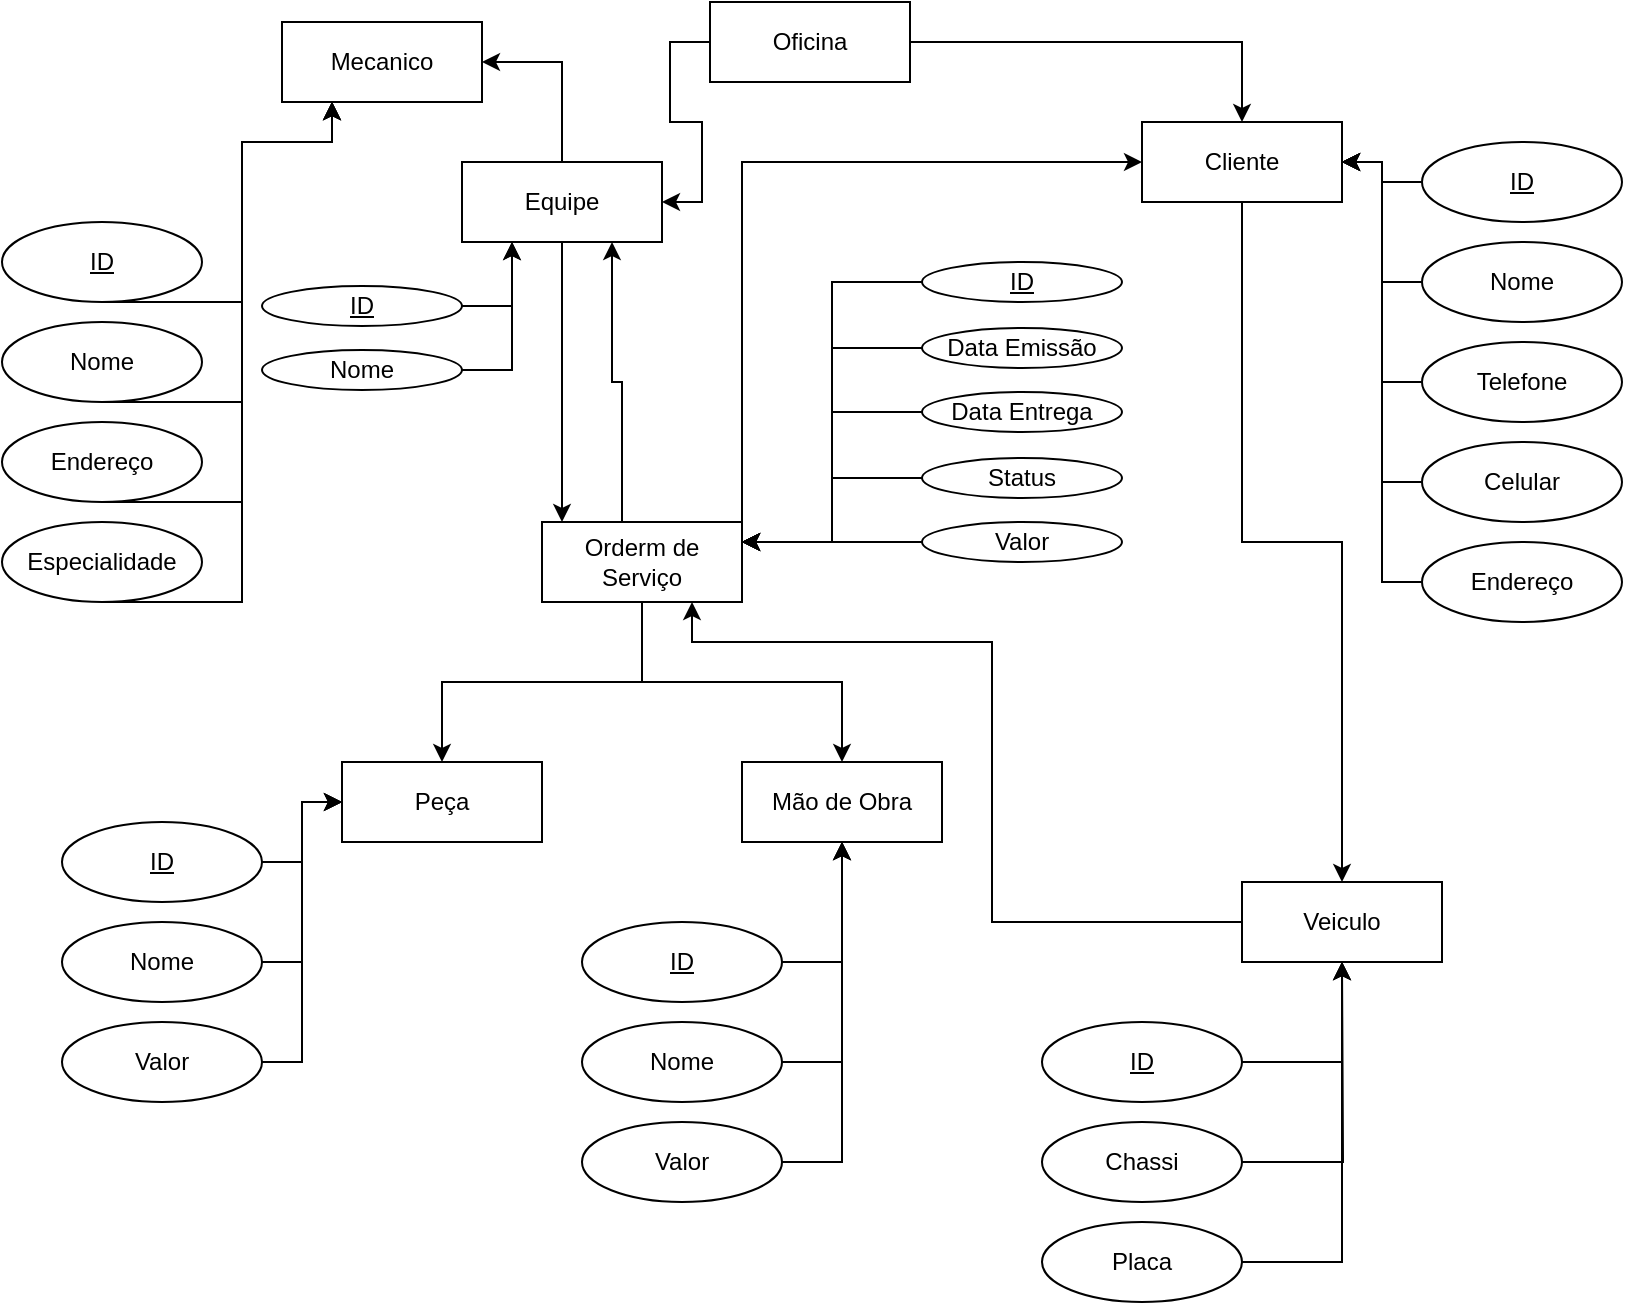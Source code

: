 <mxfile version="20.3.0" type="device"><diagram id="hBngec6w57RcIcBnq1A9" name="Page-1"><mxGraphModel dx="1476" dy="809" grid="1" gridSize="10" guides="1" tooltips="1" connect="1" arrows="1" fold="1" page="1" pageScale="1" pageWidth="827" pageHeight="1169" math="0" shadow="0"><root><mxCell id="0"/><mxCell id="1" parent="0"/><mxCell id="vyseBTOLoo2x5Se1QVs9-4" style="edgeStyle=orthogonalEdgeStyle;rounded=0;orthogonalLoop=1;jettySize=auto;html=1;entryX=1;entryY=0.5;entryDx=0;entryDy=0;" edge="1" parent="1" source="vyseBTOLoo2x5Se1QVs9-1" target="vyseBTOLoo2x5Se1QVs9-82"><mxGeometry relative="1" as="geometry"/></mxCell><mxCell id="vyseBTOLoo2x5Se1QVs9-18" style="edgeStyle=orthogonalEdgeStyle;rounded=0;orthogonalLoop=1;jettySize=auto;html=1;entryX=0.5;entryY=0;entryDx=0;entryDy=0;" edge="1" parent="1" source="vyseBTOLoo2x5Se1QVs9-1" target="vyseBTOLoo2x5Se1QVs9-5"><mxGeometry relative="1" as="geometry"/></mxCell><mxCell id="vyseBTOLoo2x5Se1QVs9-1" value="Oficina" style="whiteSpace=wrap;html=1;align=center;" vertex="1" parent="1"><mxGeometry x="364" y="20" width="100" height="40" as="geometry"/></mxCell><mxCell id="vyseBTOLoo2x5Se1QVs9-2" value="Mecanico" style="whiteSpace=wrap;html=1;align=center;" vertex="1" parent="1"><mxGeometry x="150" y="30" width="100" height="40" as="geometry"/></mxCell><mxCell id="vyseBTOLoo2x5Se1QVs9-8" style="edgeStyle=orthogonalEdgeStyle;rounded=0;orthogonalLoop=1;jettySize=auto;html=1;entryX=0.5;entryY=0;entryDx=0;entryDy=0;" edge="1" parent="1" source="vyseBTOLoo2x5Se1QVs9-5" target="vyseBTOLoo2x5Se1QVs9-7"><mxGeometry relative="1" as="geometry"/></mxCell><mxCell id="vyseBTOLoo2x5Se1QVs9-5" value="Cliente" style="whiteSpace=wrap;html=1;align=center;" vertex="1" parent="1"><mxGeometry x="580" y="80" width="100" height="40" as="geometry"/></mxCell><mxCell id="vyseBTOLoo2x5Se1QVs9-10" style="edgeStyle=orthogonalEdgeStyle;rounded=0;orthogonalLoop=1;jettySize=auto;html=1;entryX=0.75;entryY=1;entryDx=0;entryDy=0;" edge="1" parent="1" source="vyseBTOLoo2x5Se1QVs9-7" target="vyseBTOLoo2x5Se1QVs9-9"><mxGeometry relative="1" as="geometry"><mxPoint x="480" y="350" as="targetPoint"/><Array as="points"><mxPoint x="505" y="480"/><mxPoint x="505" y="340"/><mxPoint x="355" y="340"/></Array></mxGeometry></mxCell><mxCell id="vyseBTOLoo2x5Se1QVs9-7" value="Veiculo" style="whiteSpace=wrap;html=1;align=center;" vertex="1" parent="1"><mxGeometry x="630" y="460" width="100" height="40" as="geometry"/></mxCell><mxCell id="vyseBTOLoo2x5Se1QVs9-13" style="edgeStyle=orthogonalEdgeStyle;rounded=0;orthogonalLoop=1;jettySize=auto;html=1;entryX=0;entryY=0.5;entryDx=0;entryDy=0;exitX=1;exitY=0;exitDx=0;exitDy=0;" edge="1" parent="1" source="vyseBTOLoo2x5Se1QVs9-9" target="vyseBTOLoo2x5Se1QVs9-5"><mxGeometry relative="1" as="geometry"><mxPoint x="450" y="110" as="targetPoint"/><Array as="points"><mxPoint x="380" y="100"/></Array></mxGeometry></mxCell><mxCell id="vyseBTOLoo2x5Se1QVs9-16" style="edgeStyle=orthogonalEdgeStyle;rounded=0;orthogonalLoop=1;jettySize=auto;html=1;entryX=0.5;entryY=0;entryDx=0;entryDy=0;" edge="1" parent="1" source="vyseBTOLoo2x5Se1QVs9-9" target="vyseBTOLoo2x5Se1QVs9-14"><mxGeometry relative="1" as="geometry"/></mxCell><mxCell id="vyseBTOLoo2x5Se1QVs9-17" style="edgeStyle=orthogonalEdgeStyle;rounded=0;orthogonalLoop=1;jettySize=auto;html=1;entryX=0.5;entryY=0;entryDx=0;entryDy=0;" edge="1" parent="1" source="vyseBTOLoo2x5Se1QVs9-9" target="vyseBTOLoo2x5Se1QVs9-15"><mxGeometry relative="1" as="geometry"/></mxCell><mxCell id="vyseBTOLoo2x5Se1QVs9-96" style="edgeStyle=orthogonalEdgeStyle;rounded=0;orthogonalLoop=1;jettySize=auto;html=1;entryX=0.75;entryY=1;entryDx=0;entryDy=0;" edge="1" parent="1" source="vyseBTOLoo2x5Se1QVs9-9" target="vyseBTOLoo2x5Se1QVs9-82"><mxGeometry relative="1" as="geometry"><Array as="points"><mxPoint x="320" y="210"/><mxPoint x="315" y="210"/></Array></mxGeometry></mxCell><mxCell id="vyseBTOLoo2x5Se1QVs9-9" value="Orderm de Serviço" style="whiteSpace=wrap;html=1;align=center;" vertex="1" parent="1"><mxGeometry x="280" y="280" width="100" height="40" as="geometry"/></mxCell><mxCell id="vyseBTOLoo2x5Se1QVs9-14" value="Peça" style="whiteSpace=wrap;html=1;align=center;" vertex="1" parent="1"><mxGeometry x="180" y="400" width="100" height="40" as="geometry"/></mxCell><mxCell id="vyseBTOLoo2x5Se1QVs9-15" value="Mão de Obra" style="whiteSpace=wrap;html=1;align=center;" vertex="1" parent="1"><mxGeometry x="380" y="400" width="100" height="40" as="geometry"/></mxCell><mxCell id="vyseBTOLoo2x5Se1QVs9-23" style="edgeStyle=orthogonalEdgeStyle;rounded=0;orthogonalLoop=1;jettySize=auto;html=1;" edge="1" parent="1" source="vyseBTOLoo2x5Se1QVs9-20" target="vyseBTOLoo2x5Se1QVs9-5"><mxGeometry relative="1" as="geometry"/></mxCell><mxCell id="vyseBTOLoo2x5Se1QVs9-20" value="ID" style="ellipse;whiteSpace=wrap;html=1;align=center;fontStyle=4;" vertex="1" parent="1"><mxGeometry x="720" y="90" width="100" height="40" as="geometry"/></mxCell><mxCell id="vyseBTOLoo2x5Se1QVs9-24" style="edgeStyle=orthogonalEdgeStyle;rounded=0;orthogonalLoop=1;jettySize=auto;html=1;entryX=1;entryY=0.5;entryDx=0;entryDy=0;" edge="1" parent="1" source="vyseBTOLoo2x5Se1QVs9-22" target="vyseBTOLoo2x5Se1QVs9-5"><mxGeometry relative="1" as="geometry"/></mxCell><mxCell id="vyseBTOLoo2x5Se1QVs9-22" value="Nome" style="ellipse;whiteSpace=wrap;html=1;align=center;" vertex="1" parent="1"><mxGeometry x="720" y="140" width="100" height="40" as="geometry"/></mxCell><mxCell id="vyseBTOLoo2x5Se1QVs9-30" style="edgeStyle=orthogonalEdgeStyle;rounded=0;orthogonalLoop=1;jettySize=auto;html=1;entryX=1;entryY=0.5;entryDx=0;entryDy=0;" edge="1" parent="1" source="vyseBTOLoo2x5Se1QVs9-25" target="vyseBTOLoo2x5Se1QVs9-5"><mxGeometry relative="1" as="geometry"/></mxCell><mxCell id="vyseBTOLoo2x5Se1QVs9-25" value="Telefone" style="ellipse;whiteSpace=wrap;html=1;align=center;" vertex="1" parent="1"><mxGeometry x="720" y="190" width="100" height="40" as="geometry"/></mxCell><mxCell id="vyseBTOLoo2x5Se1QVs9-31" style="edgeStyle=orthogonalEdgeStyle;rounded=0;orthogonalLoop=1;jettySize=auto;html=1;entryX=1;entryY=0.5;entryDx=0;entryDy=0;" edge="1" parent="1" source="vyseBTOLoo2x5Se1QVs9-26" target="vyseBTOLoo2x5Se1QVs9-5"><mxGeometry relative="1" as="geometry"/></mxCell><mxCell id="vyseBTOLoo2x5Se1QVs9-26" value="Celular" style="ellipse;whiteSpace=wrap;html=1;align=center;" vertex="1" parent="1"><mxGeometry x="720" y="240" width="100" height="40" as="geometry"/></mxCell><mxCell id="vyseBTOLoo2x5Se1QVs9-32" style="edgeStyle=orthogonalEdgeStyle;rounded=0;orthogonalLoop=1;jettySize=auto;html=1;entryX=1;entryY=0.5;entryDx=0;entryDy=0;" edge="1" parent="1" source="vyseBTOLoo2x5Se1QVs9-29" target="vyseBTOLoo2x5Se1QVs9-5"><mxGeometry relative="1" as="geometry"/></mxCell><mxCell id="vyseBTOLoo2x5Se1QVs9-29" value="Endereço" style="ellipse;whiteSpace=wrap;html=1;align=center;" vertex="1" parent="1"><mxGeometry x="720" y="290" width="100" height="40" as="geometry"/></mxCell><mxCell id="vyseBTOLoo2x5Se1QVs9-33" style="edgeStyle=orthogonalEdgeStyle;rounded=0;orthogonalLoop=1;jettySize=auto;html=1;entryX=0.25;entryY=1;entryDx=0;entryDy=0;" edge="1" parent="1" source="vyseBTOLoo2x5Se1QVs9-34" target="vyseBTOLoo2x5Se1QVs9-2"><mxGeometry relative="1" as="geometry"><mxPoint x="10" y="160" as="targetPoint"/><Array as="points"><mxPoint x="130" y="170"/><mxPoint x="130" y="90"/></Array></mxGeometry></mxCell><mxCell id="vyseBTOLoo2x5Se1QVs9-34" value="ID" style="ellipse;whiteSpace=wrap;html=1;align=center;fontStyle=4;" vertex="1" parent="1"><mxGeometry x="10" y="130" width="100" height="40" as="geometry"/></mxCell><mxCell id="vyseBTOLoo2x5Se1QVs9-35" style="edgeStyle=orthogonalEdgeStyle;rounded=0;orthogonalLoop=1;jettySize=auto;html=1;entryX=0.25;entryY=1;entryDx=0;entryDy=0;" edge="1" parent="1" source="vyseBTOLoo2x5Se1QVs9-36" target="vyseBTOLoo2x5Se1QVs9-2"><mxGeometry relative="1" as="geometry"><mxPoint x="10" y="160" as="targetPoint"/><Array as="points"><mxPoint x="130" y="220"/><mxPoint x="130" y="90"/></Array></mxGeometry></mxCell><mxCell id="vyseBTOLoo2x5Se1QVs9-36" value="Nome" style="ellipse;whiteSpace=wrap;html=1;align=center;" vertex="1" parent="1"><mxGeometry x="10" y="180" width="100" height="40" as="geometry"/></mxCell><mxCell id="vyseBTOLoo2x5Se1QVs9-37" style="edgeStyle=orthogonalEdgeStyle;rounded=0;orthogonalLoop=1;jettySize=auto;html=1;entryX=0.25;entryY=1;entryDx=0;entryDy=0;" edge="1" parent="1" source="vyseBTOLoo2x5Se1QVs9-38" target="vyseBTOLoo2x5Se1QVs9-2"><mxGeometry relative="1" as="geometry"><mxPoint x="10" y="160" as="targetPoint"/><Array as="points"><mxPoint x="130" y="270"/><mxPoint x="130" y="90"/></Array></mxGeometry></mxCell><mxCell id="vyseBTOLoo2x5Se1QVs9-38" value="Endereço" style="ellipse;whiteSpace=wrap;html=1;align=center;" vertex="1" parent="1"><mxGeometry x="10" y="230" width="100" height="40" as="geometry"/></mxCell><mxCell id="vyseBTOLoo2x5Se1QVs9-43" style="edgeStyle=orthogonalEdgeStyle;rounded=0;orthogonalLoop=1;jettySize=auto;html=1;entryX=0.25;entryY=1;entryDx=0;entryDy=0;" edge="1" parent="1" source="vyseBTOLoo2x5Se1QVs9-40" target="vyseBTOLoo2x5Se1QVs9-2"><mxGeometry relative="1" as="geometry"><Array as="points"><mxPoint x="130" y="320"/><mxPoint x="130" y="90"/></Array></mxGeometry></mxCell><mxCell id="vyseBTOLoo2x5Se1QVs9-40" value="Especialidade" style="ellipse;whiteSpace=wrap;html=1;align=center;" vertex="1" parent="1"><mxGeometry x="10" y="280" width="100" height="40" as="geometry"/></mxCell><mxCell id="vyseBTOLoo2x5Se1QVs9-93" style="edgeStyle=orthogonalEdgeStyle;rounded=0;orthogonalLoop=1;jettySize=auto;html=1;entryX=1;entryY=0.25;entryDx=0;entryDy=0;" edge="1" parent="1" source="vyseBTOLoo2x5Se1QVs9-45" target="vyseBTOLoo2x5Se1QVs9-9"><mxGeometry relative="1" as="geometry"/></mxCell><mxCell id="vyseBTOLoo2x5Se1QVs9-45" value="ID" style="ellipse;whiteSpace=wrap;html=1;align=center;fontStyle=4;" vertex="1" parent="1"><mxGeometry x="470" y="150" width="100" height="20" as="geometry"/></mxCell><mxCell id="vyseBTOLoo2x5Se1QVs9-51" style="edgeStyle=orthogonalEdgeStyle;rounded=0;orthogonalLoop=1;jettySize=auto;html=1;entryX=1;entryY=0.25;entryDx=0;entryDy=0;" edge="1" parent="1" source="vyseBTOLoo2x5Se1QVs9-47" target="vyseBTOLoo2x5Se1QVs9-9"><mxGeometry relative="1" as="geometry"/></mxCell><mxCell id="vyseBTOLoo2x5Se1QVs9-52" style="edgeStyle=orthogonalEdgeStyle;rounded=0;orthogonalLoop=1;jettySize=auto;html=1;entryX=1;entryY=0.25;entryDx=0;entryDy=0;" edge="1" parent="1" source="vyseBTOLoo2x5Se1QVs9-47" target="vyseBTOLoo2x5Se1QVs9-9"><mxGeometry relative="1" as="geometry"/></mxCell><mxCell id="vyseBTOLoo2x5Se1QVs9-47" value="Data Emissão" style="ellipse;whiteSpace=wrap;html=1;align=center;" vertex="1" parent="1"><mxGeometry x="470" y="183" width="100" height="20" as="geometry"/></mxCell><mxCell id="vyseBTOLoo2x5Se1QVs9-55" style="edgeStyle=orthogonalEdgeStyle;rounded=0;orthogonalLoop=1;jettySize=auto;html=1;entryX=1;entryY=0.25;entryDx=0;entryDy=0;" edge="1" parent="1" source="vyseBTOLoo2x5Se1QVs9-50" target="vyseBTOLoo2x5Se1QVs9-9"><mxGeometry relative="1" as="geometry"/></mxCell><mxCell id="vyseBTOLoo2x5Se1QVs9-50" value="Data Entrega" style="ellipse;whiteSpace=wrap;html=1;align=center;" vertex="1" parent="1"><mxGeometry x="470" y="215" width="100" height="20" as="geometry"/></mxCell><mxCell id="vyseBTOLoo2x5Se1QVs9-94" style="edgeStyle=orthogonalEdgeStyle;rounded=0;orthogonalLoop=1;jettySize=auto;html=1;entryX=1;entryY=0.25;entryDx=0;entryDy=0;" edge="1" parent="1" source="vyseBTOLoo2x5Se1QVs9-58" target="vyseBTOLoo2x5Se1QVs9-9"><mxGeometry relative="1" as="geometry"/></mxCell><mxCell id="vyseBTOLoo2x5Se1QVs9-58" value="Status" style="ellipse;whiteSpace=wrap;html=1;align=center;" vertex="1" parent="1"><mxGeometry x="470" y="248" width="100" height="20" as="geometry"/></mxCell><mxCell id="vyseBTOLoo2x5Se1QVs9-62" style="edgeStyle=orthogonalEdgeStyle;rounded=0;orthogonalLoop=1;jettySize=auto;html=1;entryX=0;entryY=0.5;entryDx=0;entryDy=0;" edge="1" parent="1" source="vyseBTOLoo2x5Se1QVs9-61" target="vyseBTOLoo2x5Se1QVs9-14"><mxGeometry relative="1" as="geometry"/></mxCell><mxCell id="vyseBTOLoo2x5Se1QVs9-61" value="ID" style="ellipse;whiteSpace=wrap;html=1;align=center;fontStyle=4;" vertex="1" parent="1"><mxGeometry x="40" y="430" width="100" height="40" as="geometry"/></mxCell><mxCell id="vyseBTOLoo2x5Se1QVs9-64" style="edgeStyle=orthogonalEdgeStyle;rounded=0;orthogonalLoop=1;jettySize=auto;html=1;entryX=0;entryY=0.5;entryDx=0;entryDy=0;" edge="1" parent="1" source="vyseBTOLoo2x5Se1QVs9-63" target="vyseBTOLoo2x5Se1QVs9-14"><mxGeometry relative="1" as="geometry"/></mxCell><mxCell id="vyseBTOLoo2x5Se1QVs9-63" value="Nome" style="ellipse;whiteSpace=wrap;html=1;align=center;" vertex="1" parent="1"><mxGeometry x="40" y="480" width="100" height="40" as="geometry"/></mxCell><mxCell id="vyseBTOLoo2x5Se1QVs9-66" style="edgeStyle=orthogonalEdgeStyle;rounded=0;orthogonalLoop=1;jettySize=auto;html=1;entryX=0;entryY=0.5;entryDx=0;entryDy=0;" edge="1" parent="1" source="vyseBTOLoo2x5Se1QVs9-65" target="vyseBTOLoo2x5Se1QVs9-14"><mxGeometry relative="1" as="geometry"/></mxCell><mxCell id="vyseBTOLoo2x5Se1QVs9-65" value="Valor" style="ellipse;whiteSpace=wrap;html=1;align=center;" vertex="1" parent="1"><mxGeometry x="40" y="530" width="100" height="40" as="geometry"/></mxCell><mxCell id="vyseBTOLoo2x5Se1QVs9-72" style="edgeStyle=orthogonalEdgeStyle;rounded=0;orthogonalLoop=1;jettySize=auto;html=1;entryX=0.5;entryY=1;entryDx=0;entryDy=0;" edge="1" parent="1" source="vyseBTOLoo2x5Se1QVs9-67" target="vyseBTOLoo2x5Se1QVs9-15"><mxGeometry relative="1" as="geometry"><Array as="points"><mxPoint x="430" y="500"/></Array></mxGeometry></mxCell><mxCell id="vyseBTOLoo2x5Se1QVs9-67" value="ID" style="ellipse;whiteSpace=wrap;html=1;align=center;fontStyle=4;" vertex="1" parent="1"><mxGeometry x="300" y="480" width="100" height="40" as="geometry"/></mxCell><mxCell id="vyseBTOLoo2x5Se1QVs9-71" style="edgeStyle=orthogonalEdgeStyle;rounded=0;orthogonalLoop=1;jettySize=auto;html=1;entryX=0.5;entryY=1;entryDx=0;entryDy=0;" edge="1" parent="1" source="vyseBTOLoo2x5Se1QVs9-68" target="vyseBTOLoo2x5Se1QVs9-15"><mxGeometry relative="1" as="geometry"><mxPoint x="450" y="550" as="targetPoint"/><Array as="points"><mxPoint x="430" y="550"/></Array></mxGeometry></mxCell><mxCell id="vyseBTOLoo2x5Se1QVs9-68" value="Nome" style="ellipse;whiteSpace=wrap;html=1;align=center;" vertex="1" parent="1"><mxGeometry x="300" y="530" width="100" height="40" as="geometry"/></mxCell><mxCell id="vyseBTOLoo2x5Se1QVs9-73" style="edgeStyle=orthogonalEdgeStyle;rounded=0;orthogonalLoop=1;jettySize=auto;html=1;entryX=0.5;entryY=1;entryDx=0;entryDy=0;" edge="1" parent="1" source="vyseBTOLoo2x5Se1QVs9-69" target="vyseBTOLoo2x5Se1QVs9-15"><mxGeometry relative="1" as="geometry"><Array as="points"><mxPoint x="430" y="600"/></Array></mxGeometry></mxCell><mxCell id="vyseBTOLoo2x5Se1QVs9-69" value="Valor" style="ellipse;whiteSpace=wrap;html=1;align=center;" vertex="1" parent="1"><mxGeometry x="300" y="580" width="100" height="40" as="geometry"/></mxCell><mxCell id="vyseBTOLoo2x5Se1QVs9-75" style="edgeStyle=orthogonalEdgeStyle;rounded=0;orthogonalLoop=1;jettySize=auto;html=1;entryX=0.5;entryY=1;entryDx=0;entryDy=0;" edge="1" parent="1" source="vyseBTOLoo2x5Se1QVs9-74" target="vyseBTOLoo2x5Se1QVs9-7"><mxGeometry relative="1" as="geometry"><mxPoint x="680" y="510" as="targetPoint"/><Array as="points"><mxPoint x="680" y="550"/></Array></mxGeometry></mxCell><mxCell id="vyseBTOLoo2x5Se1QVs9-74" value="ID" style="ellipse;whiteSpace=wrap;html=1;align=center;fontStyle=4;" vertex="1" parent="1"><mxGeometry x="530" y="530" width="100" height="40" as="geometry"/></mxCell><mxCell id="vyseBTOLoo2x5Se1QVs9-79" style="edgeStyle=orthogonalEdgeStyle;rounded=0;orthogonalLoop=1;jettySize=auto;html=1;" edge="1" parent="1" source="vyseBTOLoo2x5Se1QVs9-78"><mxGeometry relative="1" as="geometry"><mxPoint x="680" y="500" as="targetPoint"/></mxGeometry></mxCell><mxCell id="vyseBTOLoo2x5Se1QVs9-78" value="Chassi" style="ellipse;whiteSpace=wrap;html=1;align=center;" vertex="1" parent="1"><mxGeometry x="530" y="580" width="100" height="40" as="geometry"/></mxCell><mxCell id="vyseBTOLoo2x5Se1QVs9-81" style="edgeStyle=orthogonalEdgeStyle;rounded=0;orthogonalLoop=1;jettySize=auto;html=1;entryX=0.5;entryY=1;entryDx=0;entryDy=0;" edge="1" parent="1" source="vyseBTOLoo2x5Se1QVs9-80" target="vyseBTOLoo2x5Se1QVs9-7"><mxGeometry relative="1" as="geometry"><Array as="points"><mxPoint x="680" y="650"/></Array></mxGeometry></mxCell><mxCell id="vyseBTOLoo2x5Se1QVs9-80" value="Placa" style="ellipse;whiteSpace=wrap;html=1;align=center;" vertex="1" parent="1"><mxGeometry x="530" y="630" width="100" height="40" as="geometry"/></mxCell><mxCell id="vyseBTOLoo2x5Se1QVs9-86" style="edgeStyle=orthogonalEdgeStyle;rounded=0;orthogonalLoop=1;jettySize=auto;html=1;entryX=1;entryY=0.5;entryDx=0;entryDy=0;" edge="1" parent="1" source="vyseBTOLoo2x5Se1QVs9-82" target="vyseBTOLoo2x5Se1QVs9-2"><mxGeometry relative="1" as="geometry"/></mxCell><mxCell id="vyseBTOLoo2x5Se1QVs9-97" style="edgeStyle=orthogonalEdgeStyle;rounded=0;orthogonalLoop=1;jettySize=auto;html=1;" edge="1" parent="1" source="vyseBTOLoo2x5Se1QVs9-82" target="vyseBTOLoo2x5Se1QVs9-9"><mxGeometry relative="1" as="geometry"><Array as="points"><mxPoint x="290" y="250"/><mxPoint x="290" y="250"/></Array></mxGeometry></mxCell><mxCell id="vyseBTOLoo2x5Se1QVs9-82" value="Equipe" style="whiteSpace=wrap;html=1;align=center;" vertex="1" parent="1"><mxGeometry x="240" y="100" width="100" height="40" as="geometry"/></mxCell><mxCell id="vyseBTOLoo2x5Se1QVs9-100" style="edgeStyle=orthogonalEdgeStyle;rounded=0;orthogonalLoop=1;jettySize=auto;html=1;entryX=0.25;entryY=1;entryDx=0;entryDy=0;" edge="1" parent="1" source="vyseBTOLoo2x5Se1QVs9-88" target="vyseBTOLoo2x5Se1QVs9-82"><mxGeometry relative="1" as="geometry"><mxPoint x="270" y="150" as="targetPoint"/><Array as="points"><mxPoint x="265" y="172"/></Array></mxGeometry></mxCell><mxCell id="vyseBTOLoo2x5Se1QVs9-88" value="ID" style="ellipse;whiteSpace=wrap;html=1;align=center;fontStyle=4;" vertex="1" parent="1"><mxGeometry x="140" y="162" width="100" height="20" as="geometry"/></mxCell><mxCell id="vyseBTOLoo2x5Se1QVs9-101" style="edgeStyle=orthogonalEdgeStyle;rounded=0;orthogonalLoop=1;jettySize=auto;html=1;entryX=0.25;entryY=1;entryDx=0;entryDy=0;" edge="1" parent="1" source="vyseBTOLoo2x5Se1QVs9-89" target="vyseBTOLoo2x5Se1QVs9-82"><mxGeometry relative="1" as="geometry"><Array as="points"><mxPoint x="265" y="204"/></Array></mxGeometry></mxCell><mxCell id="vyseBTOLoo2x5Se1QVs9-89" value="Nome" style="ellipse;whiteSpace=wrap;html=1;align=center;" vertex="1" parent="1"><mxGeometry x="140" y="194" width="100" height="20" as="geometry"/></mxCell><mxCell id="vyseBTOLoo2x5Se1QVs9-104" style="edgeStyle=orthogonalEdgeStyle;rounded=0;orthogonalLoop=1;jettySize=auto;html=1;entryX=1;entryY=0.25;entryDx=0;entryDy=0;" edge="1" parent="1" source="vyseBTOLoo2x5Se1QVs9-103" target="vyseBTOLoo2x5Se1QVs9-9"><mxGeometry relative="1" as="geometry"/></mxCell><mxCell id="vyseBTOLoo2x5Se1QVs9-103" value="Valor" style="ellipse;whiteSpace=wrap;html=1;align=center;" vertex="1" parent="1"><mxGeometry x="470" y="280" width="100" height="20" as="geometry"/></mxCell></root></mxGraphModel></diagram></mxfile>